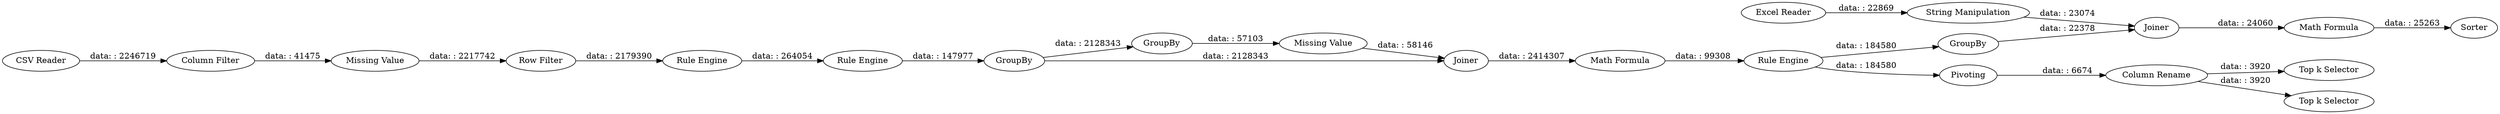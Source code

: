 digraph {
	"2297369656269808432_18" [label="Missing Value"]
	"2297369656269808432_6" [label="Excel Reader"]
	"2297369656269808432_29" [label="Rule Engine"]
	"2297369656269808432_16" [label=GroupBy]
	"2297369656269808432_24" [label="Column Rename"]
	"2297369656269808432_7" [label="String Manipulation"]
	"2297369656269808432_21" [label="Math Formula"]
	"2297369656269808432_20" [label="Rule Engine"]
	"2297369656269808432_1" [label="CSV Reader"]
	"2297369656269808432_25" [label="Top k Selector"]
	"2297369656269808432_28" [label="Row Filter"]
	"2297369656269808432_23" [label=Pivoting]
	"2297369656269808432_11" [label="Math Formula"]
	"2297369656269808432_30" [label="Rule Engine"]
	"2297369656269808432_9" [label=GroupBy]
	"2297369656269808432_31" [label=GroupBy]
	"2297369656269808432_26" [label="Top k Selector"]
	"2297369656269808432_14" [label="Missing Value"]
	"2297369656269808432_19" [label=Joiner]
	"2297369656269808432_10" [label=Joiner]
	"2297369656269808432_15" [label="Column Filter"]
	"2297369656269808432_32" [label=Sorter]
	"2297369656269808432_23" -> "2297369656269808432_24" [label="data: : 6674"]
	"2297369656269808432_1" -> "2297369656269808432_15" [label="data: : 2246719"]
	"2297369656269808432_31" -> "2297369656269808432_16" [label="data: : 2128343"]
	"2297369656269808432_20" -> "2297369656269808432_9" [label="data: : 184580"]
	"2297369656269808432_15" -> "2297369656269808432_14" [label="data: : 41475"]
	"2297369656269808432_31" -> "2297369656269808432_19" [label="data: : 2128343"]
	"2297369656269808432_28" -> "2297369656269808432_29" [label="data: : 2179390"]
	"2297369656269808432_6" -> "2297369656269808432_7" [label="data: : 22869"]
	"2297369656269808432_30" -> "2297369656269808432_31" [label="data: : 147977"]
	"2297369656269808432_7" -> "2297369656269808432_10" [label="data: : 23074"]
	"2297369656269808432_9" -> "2297369656269808432_10" [label="data: : 22378"]
	"2297369656269808432_18" -> "2297369656269808432_19" [label="data: : 58146"]
	"2297369656269808432_21" -> "2297369656269808432_20" [label="data: : 99308"]
	"2297369656269808432_24" -> "2297369656269808432_26" [label="data: : 3920"]
	"2297369656269808432_29" -> "2297369656269808432_30" [label="data: : 264054"]
	"2297369656269808432_16" -> "2297369656269808432_18" [label="data: : 57103"]
	"2297369656269808432_20" -> "2297369656269808432_23" [label="data: : 184580"]
	"2297369656269808432_10" -> "2297369656269808432_11" [label="data: : 24060"]
	"2297369656269808432_19" -> "2297369656269808432_21" [label="data: : 2414307"]
	"2297369656269808432_14" -> "2297369656269808432_28" [label="data: : 2217742"]
	"2297369656269808432_11" -> "2297369656269808432_32" [label="data: : 25263"]
	"2297369656269808432_24" -> "2297369656269808432_25" [label="data: : 3920"]
	rankdir=LR
}
